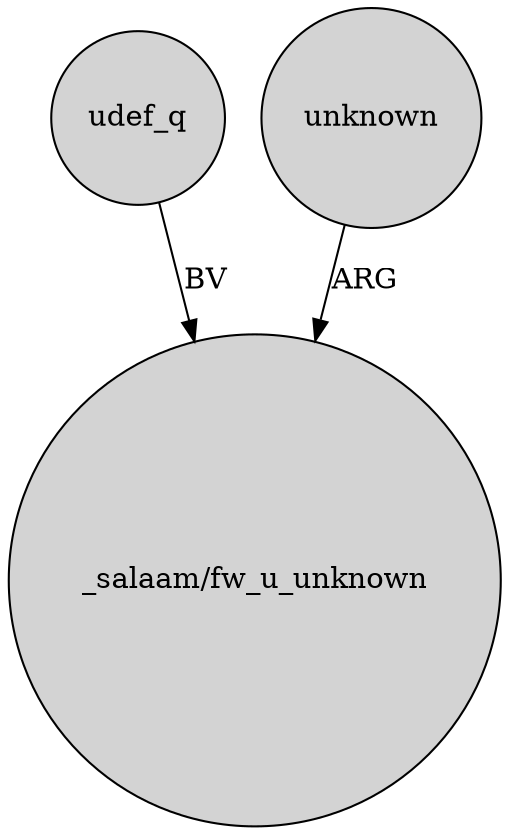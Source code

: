 digraph {
	node [shape=circle style=filled]
	udef_q -> "_salaam/fw_u_unknown" [label=BV]
	unknown -> "_salaam/fw_u_unknown" [label=ARG]
}
